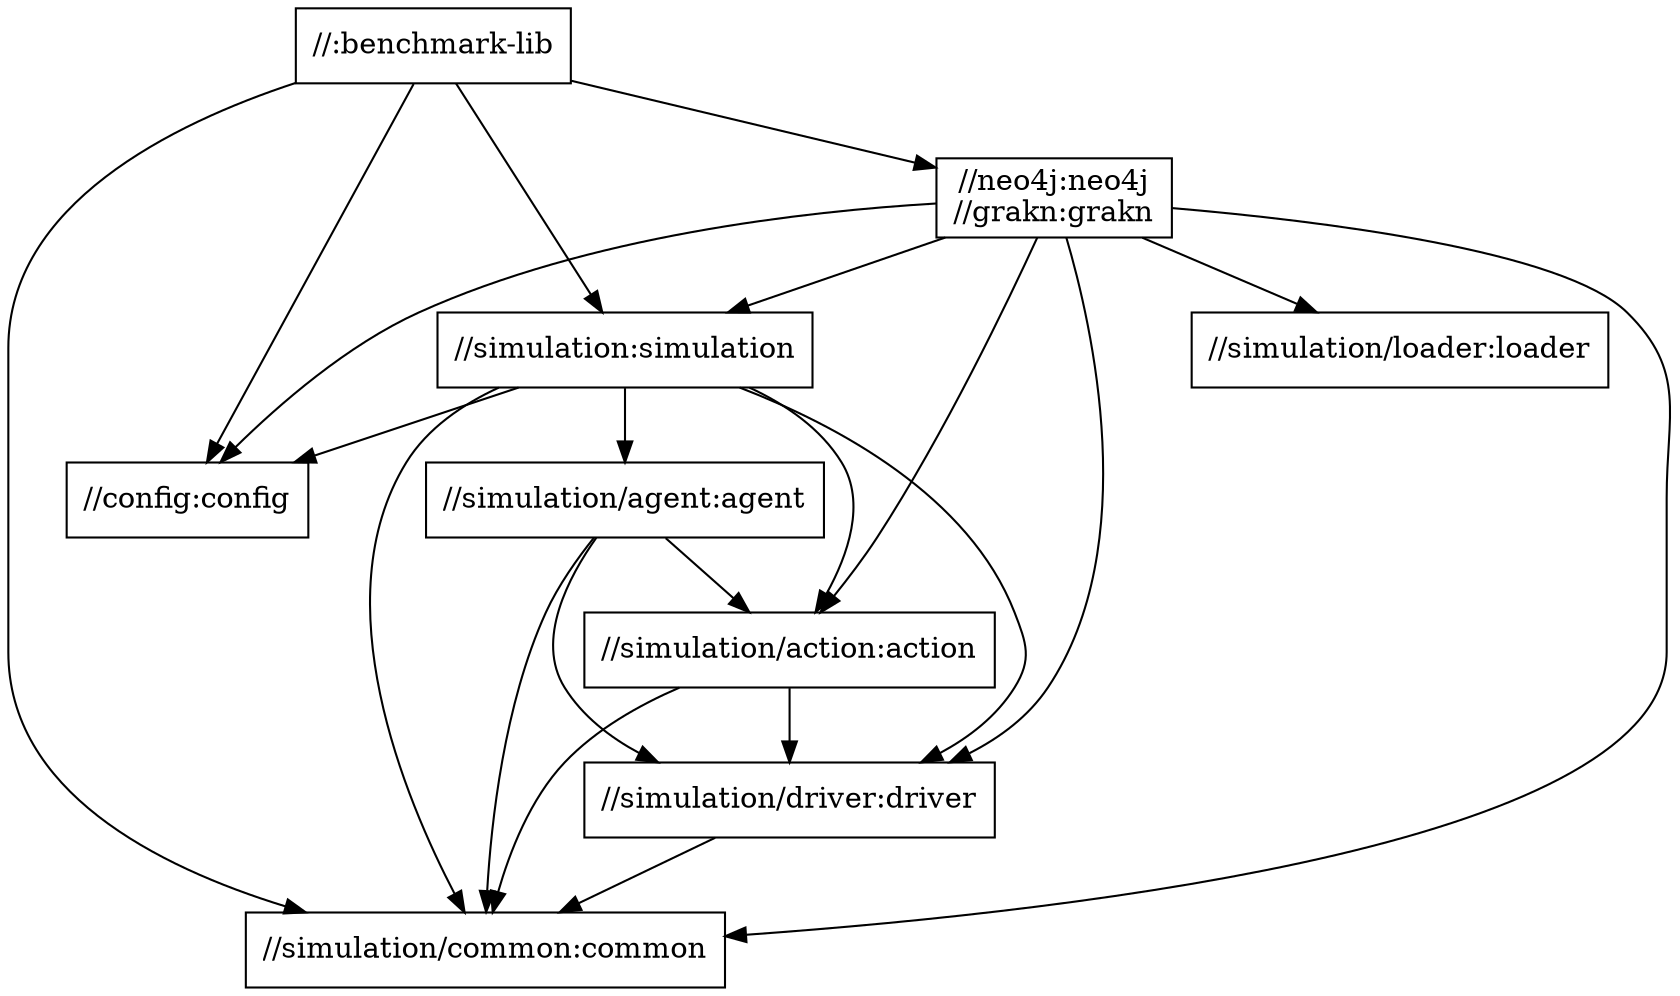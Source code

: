 digraph mygraph {
  node [shape=box];
  "//:benchmark-lib"
  "//:benchmark-lib" -> "//config:config"
  "//:benchmark-lib" -> "//neo4j:neo4j\n//grakn:grakn"
  "//:benchmark-lib" -> "//simulation:simulation"
  "//:benchmark-lib" -> "//simulation/common:common"
  "//neo4j:neo4j\n//grakn:grakn"
  "//neo4j:neo4j\n//grakn:grakn" -> "//config:config"
  "//neo4j:neo4j\n//grakn:grakn" -> "//simulation:simulation"
  "//neo4j:neo4j\n//grakn:grakn" -> "//simulation/action:action"
  "//neo4j:neo4j\n//grakn:grakn" -> "//simulation/common:common"
  "//neo4j:neo4j\n//grakn:grakn" -> "//simulation/driver:driver"
  "//neo4j:neo4j\n//grakn:grakn" -> "//simulation/loader:loader"
  "//simulation/loader:loader"
  "//simulation:simulation"
  "//simulation:simulation" -> "//config:config"
  "//simulation:simulation" -> "//simulation/action:action"
  "//simulation:simulation" -> "//simulation/agent:agent"
  "//simulation:simulation" -> "//simulation/common:common"
  "//simulation:simulation" -> "//simulation/driver:driver"
  "//simulation/agent:agent"
  "//simulation/agent:agent" -> "//simulation/action:action"
  "//simulation/agent:agent" -> "//simulation/common:common"
  "//simulation/agent:agent" -> "//simulation/driver:driver"
  "//config:config"
  "//simulation/action:action"
  "//simulation/action:action" -> "//simulation/common:common"
  "//simulation/action:action" -> "//simulation/driver:driver"
  "//simulation/driver:driver"
  "//simulation/driver:driver" -> "//simulation/common:common"
  "//simulation/common:common"
}
